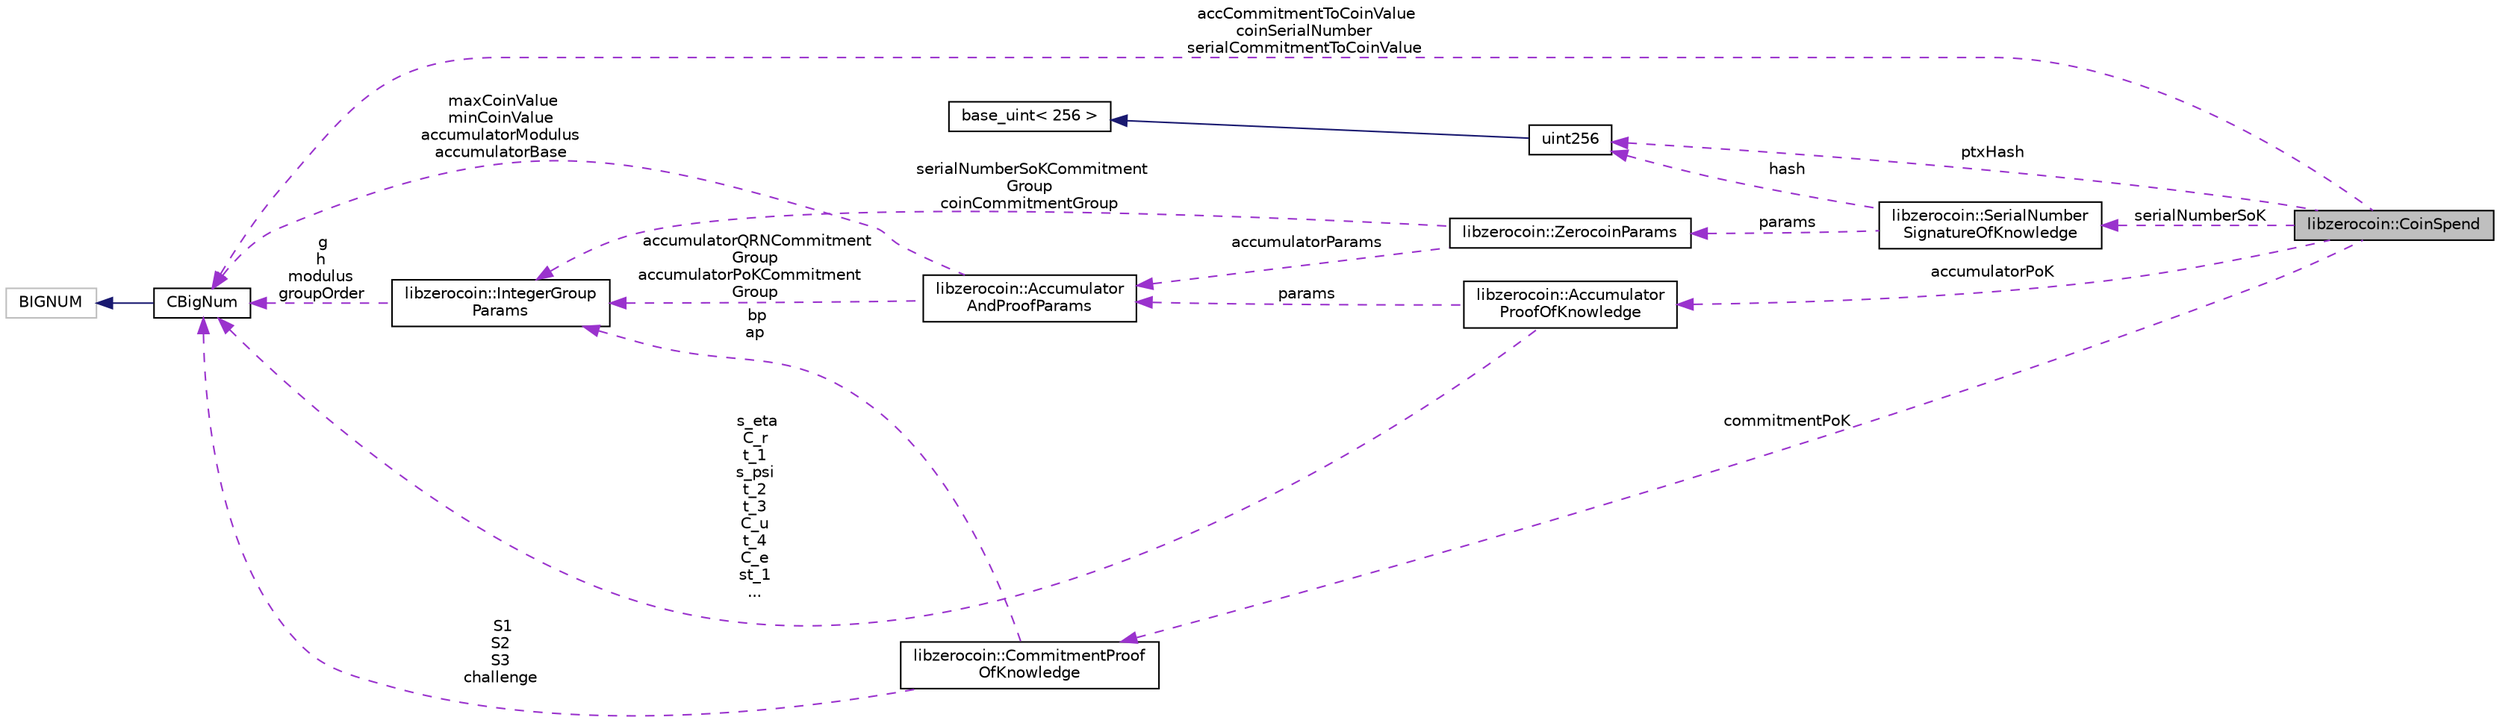 digraph "libzerocoin::CoinSpend"
{
  edge [fontname="Helvetica",fontsize="10",labelfontname="Helvetica",labelfontsize="10"];
  node [fontname="Helvetica",fontsize="10",shape=record];
  rankdir="LR";
  Node1 [label="libzerocoin::CoinSpend",height=0.2,width=0.4,color="black", fillcolor="grey75", style="filled", fontcolor="black"];
  Node2 -> Node1 [dir="back",color="darkorchid3",fontsize="10",style="dashed",label=" accCommitmentToCoinValue\ncoinSerialNumber\nserialCommitmentToCoinValue" ,fontname="Helvetica"];
  Node2 [label="CBigNum",height=0.2,width=0.4,color="black", fillcolor="white", style="filled",URL="$class_c_big_num.html",tooltip="C++ wrapper for BIGNUM (OpenSSL bignum) "];
  Node3 -> Node2 [dir="back",color="midnightblue",fontsize="10",style="solid",fontname="Helvetica"];
  Node3 [label="BIGNUM",height=0.2,width=0.4,color="grey75", fillcolor="white", style="filled"];
  Node4 -> Node1 [dir="back",color="darkorchid3",fontsize="10",style="dashed",label=" ptxHash" ,fontname="Helvetica"];
  Node4 [label="uint256",height=0.2,width=0.4,color="black", fillcolor="white", style="filled",URL="$classuint256.html",tooltip="256-bit unsigned big integer. "];
  Node5 -> Node4 [dir="back",color="midnightblue",fontsize="10",style="solid",fontname="Helvetica"];
  Node5 [label="base_uint\< 256 \>",height=0.2,width=0.4,color="black", fillcolor="white", style="filled",URL="$classbase__uint.html"];
  Node6 -> Node1 [dir="back",color="darkorchid3",fontsize="10",style="dashed",label=" commitmentPoK" ,fontname="Helvetica"];
  Node6 [label="libzerocoin::CommitmentProof\lOfKnowledge",height=0.2,width=0.4,color="black", fillcolor="white", style="filled",URL="$classlibzerocoin_1_1_commitment_proof_of_knowledge.html",tooltip="Proof that two commitments open to the same value. "];
  Node7 -> Node6 [dir="back",color="darkorchid3",fontsize="10",style="dashed",label=" bp\nap" ,fontname="Helvetica"];
  Node7 [label="libzerocoin::IntegerGroup\lParams",height=0.2,width=0.4,color="black", fillcolor="white", style="filled",URL="$classlibzerocoin_1_1_integer_group_params.html"];
  Node2 -> Node7 [dir="back",color="darkorchid3",fontsize="10",style="dashed",label=" g\nh\nmodulus\ngroupOrder" ,fontname="Helvetica"];
  Node2 -> Node6 [dir="back",color="darkorchid3",fontsize="10",style="dashed",label=" S1\nS2\nS3\nchallenge" ,fontname="Helvetica"];
  Node8 -> Node1 [dir="back",color="darkorchid3",fontsize="10",style="dashed",label=" accumulatorPoK" ,fontname="Helvetica"];
  Node8 [label="libzerocoin::Accumulator\lProofOfKnowledge",height=0.2,width=0.4,color="black", fillcolor="white", style="filled",URL="$classlibzerocoin_1_1_accumulator_proof_of_knowledge.html",tooltip="A prove that a value insde the commitment commitmentToCoin is in an accumulator a. "];
  Node2 -> Node8 [dir="back",color="darkorchid3",fontsize="10",style="dashed",label=" s_eta\nC_r\nt_1\ns_psi\nt_2\nt_3\nC_u\nt_4\nC_e\nst_1\n..." ,fontname="Helvetica"];
  Node9 -> Node8 [dir="back",color="darkorchid3",fontsize="10",style="dashed",label=" params" ,fontname="Helvetica"];
  Node9 [label="libzerocoin::Accumulator\lAndProofParams",height=0.2,width=0.4,color="black", fillcolor="white", style="filled",URL="$classlibzerocoin_1_1_accumulator_and_proof_params.html"];
  Node7 -> Node9 [dir="back",color="darkorchid3",fontsize="10",style="dashed",label=" accumulatorQRNCommitment\lGroup\naccumulatorPoKCommitment\lGroup" ,fontname="Helvetica"];
  Node2 -> Node9 [dir="back",color="darkorchid3",fontsize="10",style="dashed",label=" maxCoinValue\nminCoinValue\naccumulatorModulus\naccumulatorBase" ,fontname="Helvetica"];
  Node10 -> Node1 [dir="back",color="darkorchid3",fontsize="10",style="dashed",label=" serialNumberSoK" ,fontname="Helvetica"];
  Node10 [label="libzerocoin::SerialNumber\lSignatureOfKnowledge",height=0.2,width=0.4,color="black", fillcolor="white", style="filled",URL="$classlibzerocoin_1_1_serial_number_signature_of_knowledge.html",tooltip="A Signature of knowledge on the hash of metadata attesting that the signer knows the values necessary..."];
  Node4 -> Node10 [dir="back",color="darkorchid3",fontsize="10",style="dashed",label=" hash" ,fontname="Helvetica"];
  Node11 -> Node10 [dir="back",color="darkorchid3",fontsize="10",style="dashed",label=" params" ,fontname="Helvetica"];
  Node11 [label="libzerocoin::ZerocoinParams",height=0.2,width=0.4,color="black", fillcolor="white", style="filled",URL="$classlibzerocoin_1_1_zerocoin_params.html"];
  Node7 -> Node11 [dir="back",color="darkorchid3",fontsize="10",style="dashed",label=" serialNumberSoKCommitment\lGroup\ncoinCommitmentGroup" ,fontname="Helvetica"];
  Node9 -> Node11 [dir="back",color="darkorchid3",fontsize="10",style="dashed",label=" accumulatorParams" ,fontname="Helvetica"];
}
